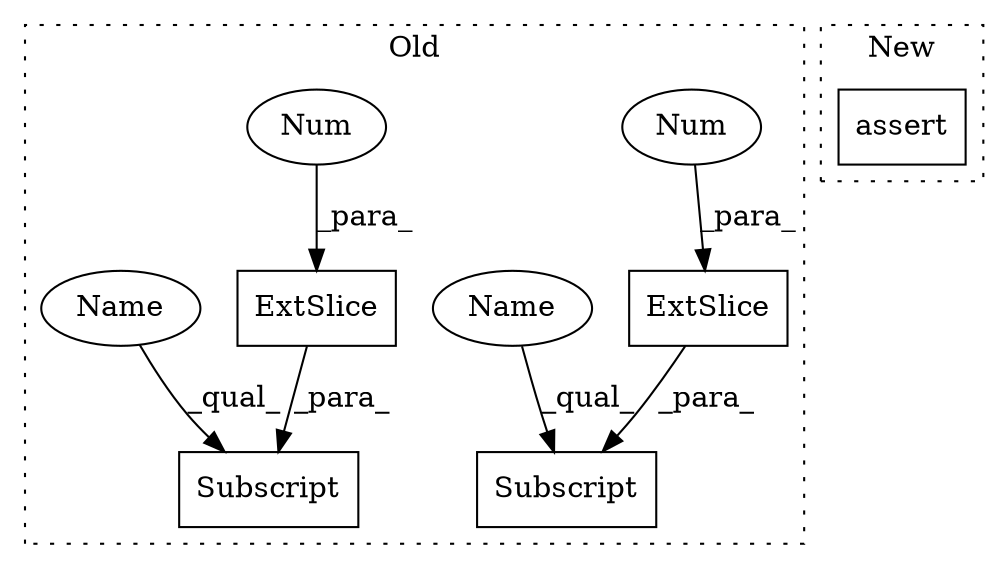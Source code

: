 digraph G {
subgraph cluster0 {
1 [label="ExtSlice" a="85" s="6484" l="7" shape="box"];
3 [label="Subscript" a="63" s="6484,0" l="14,0" shape="box"];
4 [label="Num" a="76" s="6495" l="2" shape="ellipse"];
5 [label="Subscript" a="63" s="6529,0" l="14,0" shape="box"];
6 [label="ExtSlice" a="85" s="6529" l="7" shape="box"];
7 [label="Num" a="76" s="6540" l="2" shape="ellipse"];
8 [label="Name" a="87" s="6529" l="7" shape="ellipse"];
9 [label="Name" a="87" s="6484" l="7" shape="ellipse"];
label = "Old";
style="dotted";
}
subgraph cluster1 {
2 [label="assert" a="65" s="6431" l="7" shape="box"];
label = "New";
style="dotted";
}
1 -> 3 [label="_para_"];
4 -> 1 [label="_para_"];
6 -> 5 [label="_para_"];
7 -> 6 [label="_para_"];
8 -> 5 [label="_qual_"];
9 -> 3 [label="_qual_"];
}